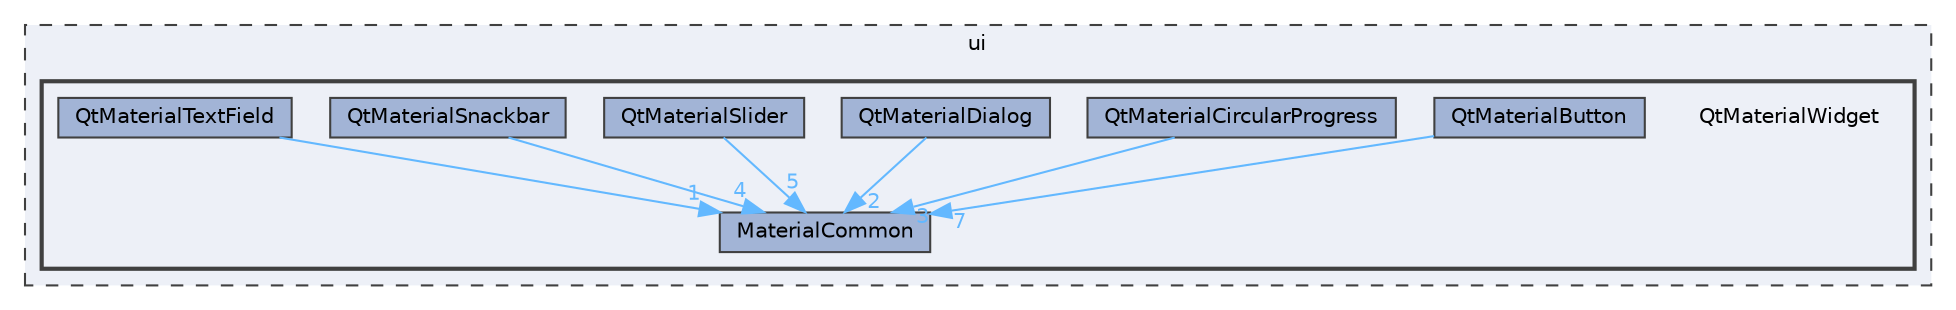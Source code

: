 digraph "QtMaterialWidget"
{
 // LATEX_PDF_SIZE
  bgcolor="transparent";
  edge [fontname=Helvetica,fontsize=10,labelfontname=Helvetica,labelfontsize=10];
  node [fontname=Helvetica,fontsize=10,shape=box,height=0.2,width=0.4];
  compound=true
  subgraph clusterdir_1788f8309b1a812dcb800a185471cf6c {
    graph [ bgcolor="#edf0f7", pencolor="grey25", label="ui", fontname=Helvetica,fontsize=10 style="filled,dashed", URL="dir_1788f8309b1a812dcb800a185471cf6c.html",tooltip=""]
  subgraph clusterdir_b95b73a9da1c57040a996fcdd774df29 {
    graph [ bgcolor="#edf0f7", pencolor="grey25", label="", fontname=Helvetica,fontsize=10 style="filled,bold", URL="dir_b95b73a9da1c57040a996fcdd774df29.html",tooltip=""]
    dir_b95b73a9da1c57040a996fcdd774df29 [shape=plaintext, label="QtMaterialWidget"];
  dir_71049d8f42613f939131e1ce53e0d1fd [label="MaterialCommon", fillcolor="#a2b4d6", color="grey25", style="filled", URL="dir_71049d8f42613f939131e1ce53e0d1fd.html",tooltip=""];
  dir_26a8091ed03709f8d58432c3319a3695 [label="QtMaterialButton", fillcolor="#a2b4d6", color="grey25", style="filled", URL="dir_26a8091ed03709f8d58432c3319a3695.html",tooltip=""];
  dir_296cb34831788d3f1cbf74d3b13e56cf [label="QtMaterialCircularProgress", fillcolor="#a2b4d6", color="grey25", style="filled", URL="dir_296cb34831788d3f1cbf74d3b13e56cf.html",tooltip=""];
  dir_99b941fdee8acdc3fba98e91d718dc73 [label="QtMaterialDialog", fillcolor="#a2b4d6", color="grey25", style="filled", URL="dir_99b941fdee8acdc3fba98e91d718dc73.html",tooltip=""];
  dir_1cbd6db815ded4908c72a914d82ba7c2 [label="QtMaterialSlider", fillcolor="#a2b4d6", color="grey25", style="filled", URL="dir_1cbd6db815ded4908c72a914d82ba7c2.html",tooltip=""];
  dir_c40e5d532415c5ac5ae84bf254f566c5 [label="QtMaterialSnackbar", fillcolor="#a2b4d6", color="grey25", style="filled", URL="dir_c40e5d532415c5ac5ae84bf254f566c5.html",tooltip=""];
  dir_d7c29a2ee23e667e6efe621ab7b9e907 [label="QtMaterialTextField", fillcolor="#a2b4d6", color="grey25", style="filled", URL="dir_d7c29a2ee23e667e6efe621ab7b9e907.html",tooltip=""];
  }
  }
  dir_26a8091ed03709f8d58432c3319a3695->dir_71049d8f42613f939131e1ce53e0d1fd [headlabel="7", labeldistance=1.5 headhref="dir_000296_000202.html" href="dir_000296_000202.html" color="steelblue1" fontcolor="steelblue1"];
  dir_296cb34831788d3f1cbf74d3b13e56cf->dir_71049d8f42613f939131e1ce53e0d1fd [headlabel="3", labeldistance=1.5 headhref="dir_000297_000202.html" href="dir_000297_000202.html" color="steelblue1" fontcolor="steelblue1"];
  dir_99b941fdee8acdc3fba98e91d718dc73->dir_71049d8f42613f939131e1ce53e0d1fd [headlabel="2", labeldistance=1.5 headhref="dir_000298_000202.html" href="dir_000298_000202.html" color="steelblue1" fontcolor="steelblue1"];
  dir_1cbd6db815ded4908c72a914d82ba7c2->dir_71049d8f42613f939131e1ce53e0d1fd [headlabel="5", labeldistance=1.5 headhref="dir_000299_000202.html" href="dir_000299_000202.html" color="steelblue1" fontcolor="steelblue1"];
  dir_c40e5d532415c5ac5ae84bf254f566c5->dir_71049d8f42613f939131e1ce53e0d1fd [headlabel="4", labeldistance=1.5 headhref="dir_000300_000202.html" href="dir_000300_000202.html" color="steelblue1" fontcolor="steelblue1"];
  dir_d7c29a2ee23e667e6efe621ab7b9e907->dir_71049d8f42613f939131e1ce53e0d1fd [headlabel="1", labeldistance=1.5 headhref="dir_000301_000202.html" href="dir_000301_000202.html" color="steelblue1" fontcolor="steelblue1"];
}
